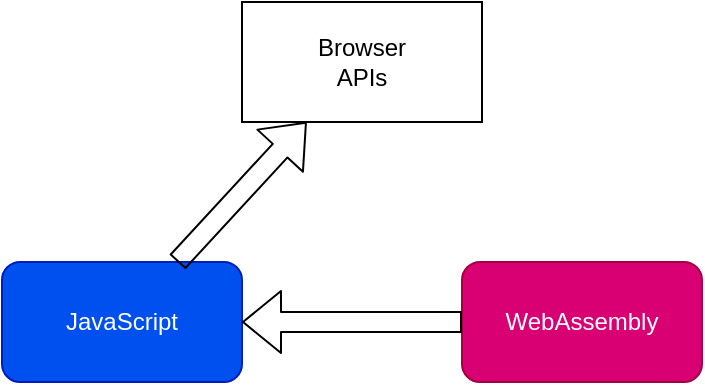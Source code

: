 <mxfile>
    <diagram id="OC6SEjf3C78zsjejYULC" name="Internals">
        <mxGraphModel dx="1054" dy="639" grid="1" gridSize="10" guides="1" tooltips="1" connect="1" arrows="1" fold="1" page="1" pageScale="1" pageWidth="850" pageHeight="1100" math="0" shadow="0">
            <root>
                <mxCell id="0"/>
                <mxCell id="1" parent="0"/>
                <mxCell id="2" value="JavaScript" style="rounded=1;whiteSpace=wrap;html=1;fillColor=#0050ef;strokeColor=#001DBC;fontColor=#ffffff;" vertex="1" parent="1">
                    <mxGeometry x="180" y="230" width="120" height="60" as="geometry"/>
                </mxCell>
                <mxCell id="3" value="Browser&lt;br&gt;APIs" style="rounded=0;whiteSpace=wrap;html=1;" vertex="1" parent="1">
                    <mxGeometry x="300" y="100" width="120" height="60" as="geometry"/>
                </mxCell>
                <mxCell id="4" value="WebAssembly" style="rounded=1;whiteSpace=wrap;html=1;fillColor=#d80073;strokeColor=#A50040;fontColor=#ffffff;" vertex="1" parent="1">
                    <mxGeometry x="410" y="230" width="120" height="60" as="geometry"/>
                </mxCell>
                <mxCell id="5" value="" style="shape=flexArrow;endArrow=classic;html=1;" edge="1" parent="1" source="2" target="3">
                    <mxGeometry width="50" height="50" relative="1" as="geometry">
                        <mxPoint x="380" y="350" as="sourcePoint"/>
                        <mxPoint x="430" y="300" as="targetPoint"/>
                    </mxGeometry>
                </mxCell>
                <mxCell id="6" value="" style="shape=flexArrow;endArrow=classic;html=1;" edge="1" parent="1" source="4" target="2">
                    <mxGeometry width="50" height="50" relative="1" as="geometry">
                        <mxPoint x="380" y="350" as="sourcePoint"/>
                        <mxPoint x="430" y="300" as="targetPoint"/>
                    </mxGeometry>
                </mxCell>
            </root>
        </mxGraphModel>
    </diagram>
</mxfile>